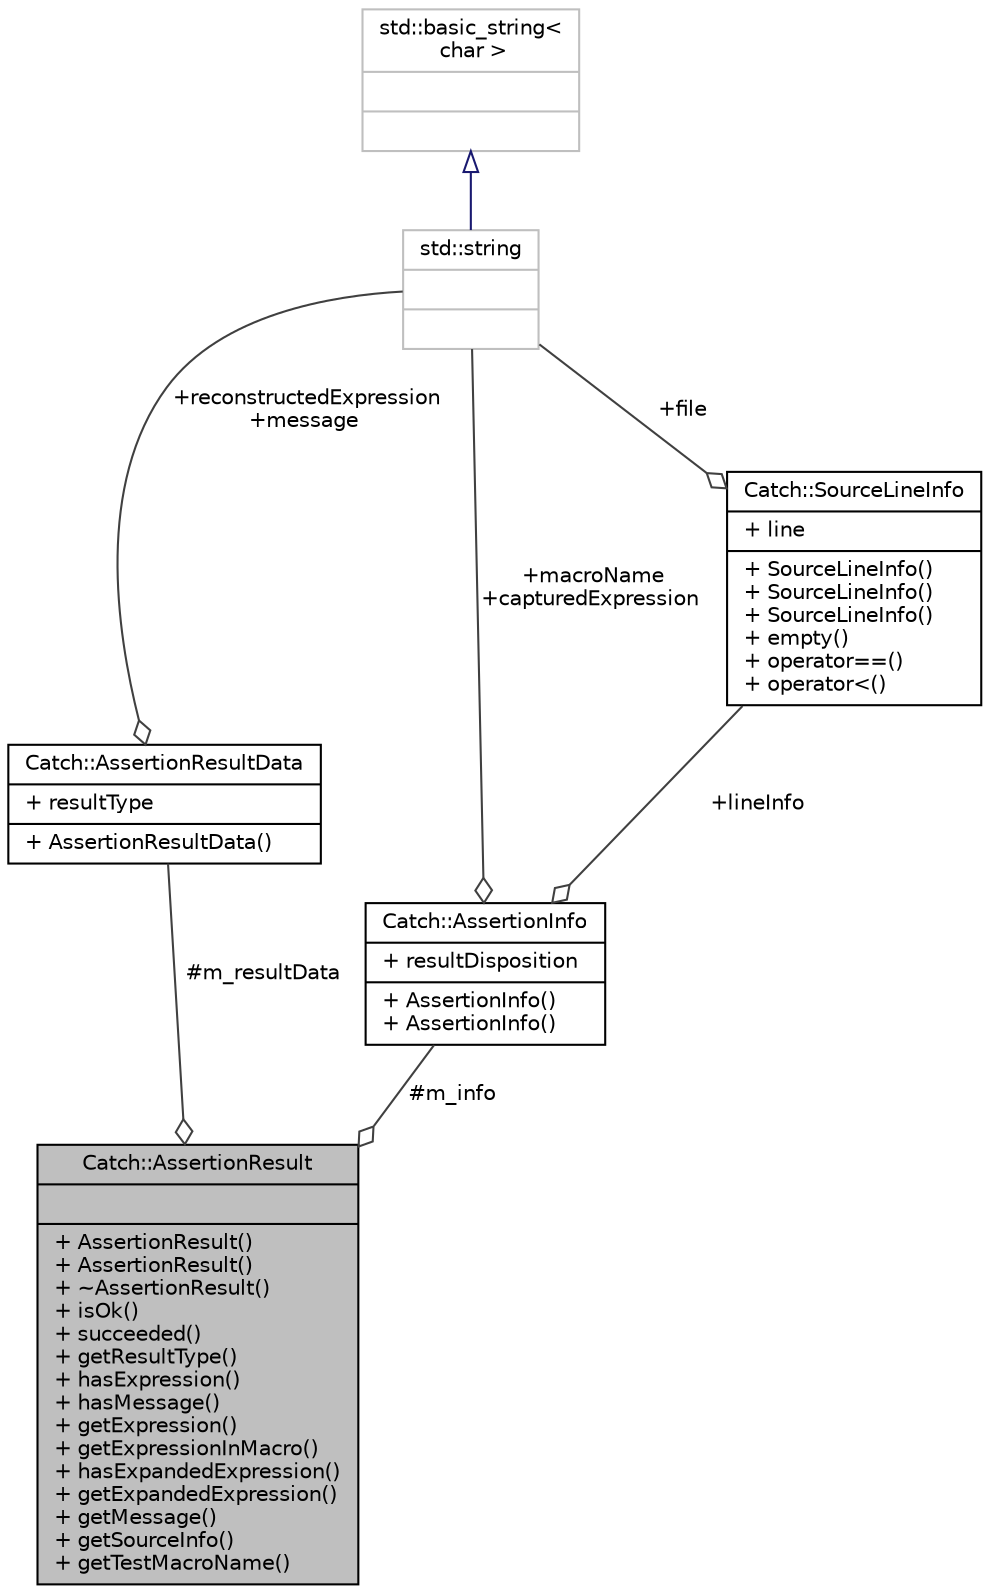 digraph "Catch::AssertionResult"
{
  edge [fontname="Helvetica",fontsize="10",labelfontname="Helvetica",labelfontsize="10"];
  node [fontname="Helvetica",fontsize="10",shape=record];
  Node1 [label="{Catch::AssertionResult\n||+ AssertionResult()\l+ AssertionResult()\l+ ~AssertionResult()\l+ isOk()\l+ succeeded()\l+ getResultType()\l+ hasExpression()\l+ hasMessage()\l+ getExpression()\l+ getExpressionInMacro()\l+ hasExpandedExpression()\l+ getExpandedExpression()\l+ getMessage()\l+ getSourceInfo()\l+ getTestMacroName()\l}",height=0.2,width=0.4,color="black", fillcolor="grey75", style="filled", fontcolor="black"];
  Node2 -> Node1 [color="grey25",fontsize="10",style="solid",label=" #m_resultData" ,arrowhead="odiamond",fontname="Helvetica"];
  Node2 [label="{Catch::AssertionResultData\n|+ resultType\l|+ AssertionResultData()\l}",height=0.2,width=0.4,color="black", fillcolor="white", style="filled",URL="$structCatch_1_1AssertionResultData.html"];
  Node3 -> Node2 [color="grey25",fontsize="10",style="solid",label=" +reconstructedExpression\n+message" ,arrowhead="odiamond",fontname="Helvetica"];
  Node3 [label="{std::string\n||}",height=0.2,width=0.4,color="grey75", fillcolor="white", style="filled",tooltip="STL class. "];
  Node4 -> Node3 [dir="back",color="midnightblue",fontsize="10",style="solid",arrowtail="onormal",fontname="Helvetica"];
  Node4 [label="{std::basic_string\<\l char \>\n||}",height=0.2,width=0.4,color="grey75", fillcolor="white", style="filled",tooltip="STL class. "];
  Node5 -> Node1 [color="grey25",fontsize="10",style="solid",label=" #m_info" ,arrowhead="odiamond",fontname="Helvetica"];
  Node5 [label="{Catch::AssertionInfo\n|+ resultDisposition\l|+ AssertionInfo()\l+ AssertionInfo()\l}",height=0.2,width=0.4,color="black", fillcolor="white", style="filled",URL="$structCatch_1_1AssertionInfo.html"];
  Node6 -> Node5 [color="grey25",fontsize="10",style="solid",label=" +lineInfo" ,arrowhead="odiamond",fontname="Helvetica"];
  Node6 [label="{Catch::SourceLineInfo\n|+ line\l|+ SourceLineInfo()\l+ SourceLineInfo()\l+ SourceLineInfo()\l+ empty()\l+ operator==()\l+ operator\<()\l}",height=0.2,width=0.4,color="black", fillcolor="white", style="filled",URL="$structCatch_1_1SourceLineInfo.html"];
  Node3 -> Node6 [color="grey25",fontsize="10",style="solid",label=" +file" ,arrowhead="odiamond",fontname="Helvetica"];
  Node3 -> Node5 [color="grey25",fontsize="10",style="solid",label=" +macroName\n+capturedExpression" ,arrowhead="odiamond",fontname="Helvetica"];
}
